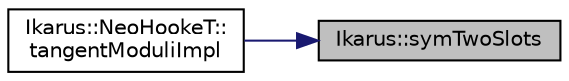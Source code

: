 digraph "Ikarus::symTwoSlots"
{
 // LATEX_PDF_SIZE
  edge [fontname="Helvetica",fontsize="10",labelfontname="Helvetica",labelfontsize="10"];
  node [fontname="Helvetica",fontsize="10",shape=record];
  rankdir="RL";
  Node1 [label="Ikarus::symTwoSlots",height=0.2,width=0.4,color="black", fillcolor="grey75", style="filled", fontcolor="black",tooltip="Creates a symmetric fourth-order tensor in the two specified slots of the input tensor."];
  Node1 -> Node2 [dir="back",color="midnightblue",fontsize="10",style="solid"];
  Node2 [label="Ikarus::NeoHookeT::\ltangentModuliImpl",height=0.2,width=0.4,color="black", fillcolor="white", style="filled",URL="$dd/d39/a01271.html#aec2dfac0aca87f7998a0f0c2b3b63133",tooltip="Computes the tangent moduli in the Neo-Hookean material model."];
}
